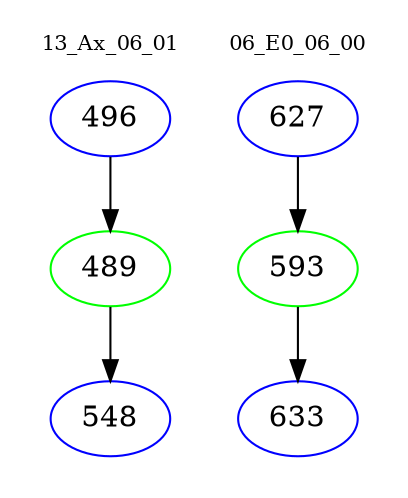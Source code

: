 digraph{
subgraph cluster_0 {
color = white
label = "13_Ax_06_01";
fontsize=10;
T0_496 [label="496", color="blue"]
T0_496 -> T0_489 [color="black"]
T0_489 [label="489", color="green"]
T0_489 -> T0_548 [color="black"]
T0_548 [label="548", color="blue"]
}
subgraph cluster_1 {
color = white
label = "06_E0_06_00";
fontsize=10;
T1_627 [label="627", color="blue"]
T1_627 -> T1_593 [color="black"]
T1_593 [label="593", color="green"]
T1_593 -> T1_633 [color="black"]
T1_633 [label="633", color="blue"]
}
}
